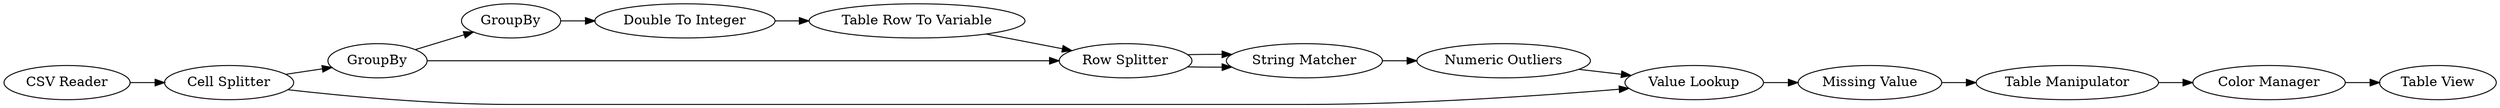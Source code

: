 digraph {
	1 [label="CSV Reader"]
	3 [label=GroupBy]
	4 [label=GroupBy]
	7 [label="Cell Splitter"]
	8 [label="Table Row To Variable"]
	9 [label="Row Splitter"]
	10 [label="Double To Integer"]
	11 [label="Numeric Outliers"]
	12 [label="Value Lookup"]
	13 [label="Table Manipulator"]
	14 [label="Table View"]
	16 [label="Color Manager"]
	17 [label="String Matcher"]
	18 [label="Missing Value"]
	1 -> 7
	3 -> 4
	3 -> 9
	4 -> 10
	7 -> 3
	7 -> 12
	8 -> 9
	9 -> 17
	9 -> 17
	10 -> 8
	11 -> 12
	12 -> 18
	13 -> 16
	16 -> 14
	17 -> 11
	18 -> 13
	rankdir=LR
}

